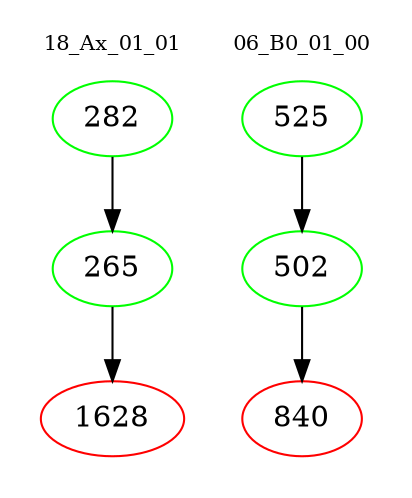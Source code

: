 digraph{
subgraph cluster_0 {
color = white
label = "18_Ax_01_01";
fontsize=10;
T0_282 [label="282", color="green"]
T0_282 -> T0_265 [color="black"]
T0_265 [label="265", color="green"]
T0_265 -> T0_1628 [color="black"]
T0_1628 [label="1628", color="red"]
}
subgraph cluster_1 {
color = white
label = "06_B0_01_00";
fontsize=10;
T1_525 [label="525", color="green"]
T1_525 -> T1_502 [color="black"]
T1_502 [label="502", color="green"]
T1_502 -> T1_840 [color="black"]
T1_840 [label="840", color="red"]
}
}
